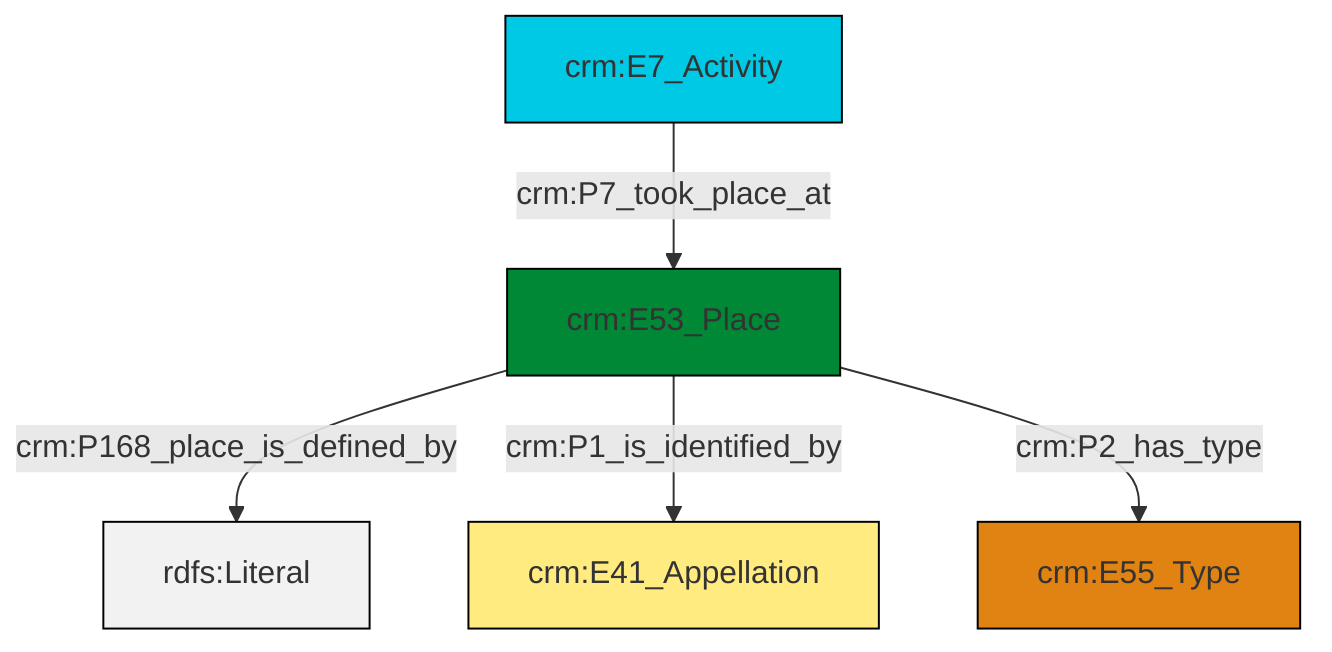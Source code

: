graph TD
classDef Literal fill:#f2f2f2,stroke:#000000;
classDef CRM_Entity fill:#FFFFFF,stroke:#000000;
classDef Temporal_Entity fill:#00C9E6, stroke:#000000;
classDef Type fill:#E18312, stroke:#000000;
classDef Time-Span fill:#2C9C91, stroke:#000000;
classDef Appellation fill:#FFEB7F, stroke:#000000;
classDef Place fill:#008836, stroke:#000000;
classDef Persistent_Item fill:#B266B2, stroke:#000000;
classDef Conceptual_Object fill:#FFD700, stroke:#000000;
classDef Physical_Thing fill:#D2B48C, stroke:#000000;
classDef Actor fill:#f58aad, stroke:#000000;
classDef PC_Classes fill:#4ce600, stroke:#000000;
classDef Multi fill:#cccccc,stroke:#000000;

0["crm:E53_Place"]:::Place -->|crm:P168_place_is_defined_by| 1[rdfs:Literal]:::Literal
2["crm:E7_Activity"]:::Temporal_Entity -->|crm:P7_took_place_at| 0["crm:E53_Place"]:::Place
0["crm:E53_Place"]:::Place -->|crm:P1_is_identified_by| 5["crm:E41_Appellation"]:::Appellation
0["crm:E53_Place"]:::Place -->|crm:P2_has_type| 7["crm:E55_Type"]:::Type